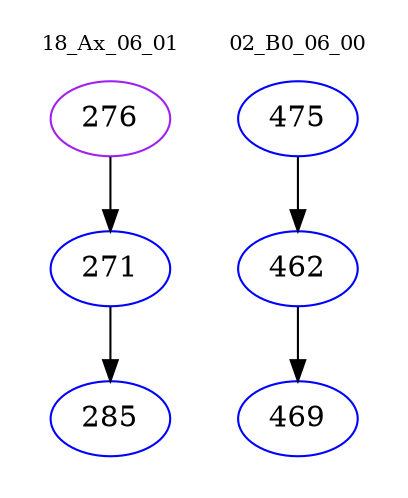 digraph{
subgraph cluster_0 {
color = white
label = "18_Ax_06_01";
fontsize=10;
T0_276 [label="276", color="purple"]
T0_276 -> T0_271 [color="black"]
T0_271 [label="271", color="blue"]
T0_271 -> T0_285 [color="black"]
T0_285 [label="285", color="blue"]
}
subgraph cluster_1 {
color = white
label = "02_B0_06_00";
fontsize=10;
T1_475 [label="475", color="blue"]
T1_475 -> T1_462 [color="black"]
T1_462 [label="462", color="blue"]
T1_462 -> T1_469 [color="black"]
T1_469 [label="469", color="blue"]
}
}
